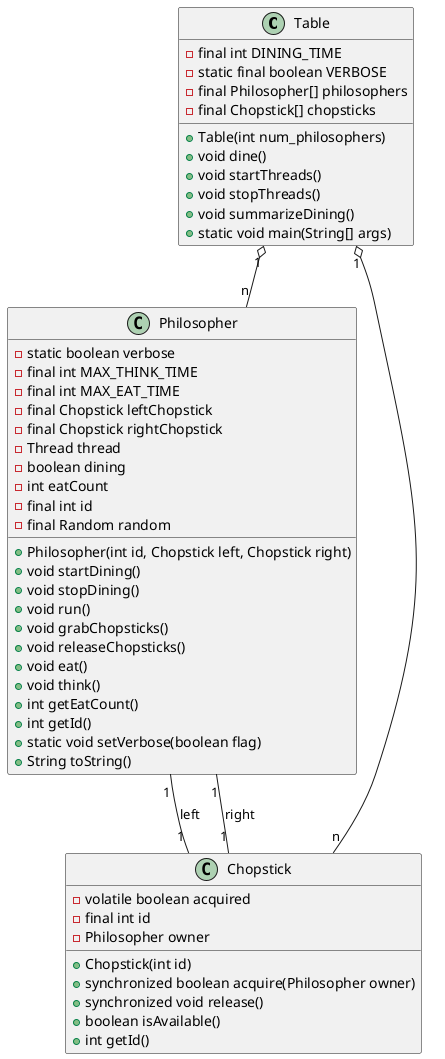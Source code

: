 @startuml

class Table {
    - final int DINING_TIME
    - static final boolean VERBOSE
    - final Philosopher[] philosophers
    - final Chopstick[] chopsticks
    + Table(int num_philosophers)
    + void dine()
    + void startThreads()
    + void stopThreads()
    + void summarizeDining()
    + static void main(String[] args)
}

class Philosopher {
    - static boolean verbose
    - final int MAX_THINK_TIME
    - final int MAX_EAT_TIME
    - final Chopstick leftChopstick
    - final Chopstick rightChopstick
    - Thread thread
    - boolean dining
    - int eatCount
    - final int id
    - final Random random
    + Philosopher(int id, Chopstick left, Chopstick right)
    + void startDining()
    + void stopDining()
    + void run()
    + void grabChopsticks()
    + void releaseChopsticks()
    + void eat()
    + void think()
    + int getEatCount()
    + int getId()
    + static void setVerbose(boolean flag)
    + String toString()
}

class Chopstick {
    - volatile boolean acquired
    - final int id
    - Philosopher owner
    + Chopstick(int id)
    + synchronized boolean acquire(Philosopher owner)
    + synchronized void release()
    + boolean isAvailable()
    + int getId()
}

Table "1" o-- "n" Philosopher
Table "1" o-- "n" Chopstick
Philosopher "1" -- "1" Chopstick : left
Philosopher "1" -- "1" Chopstick : right
@enduml